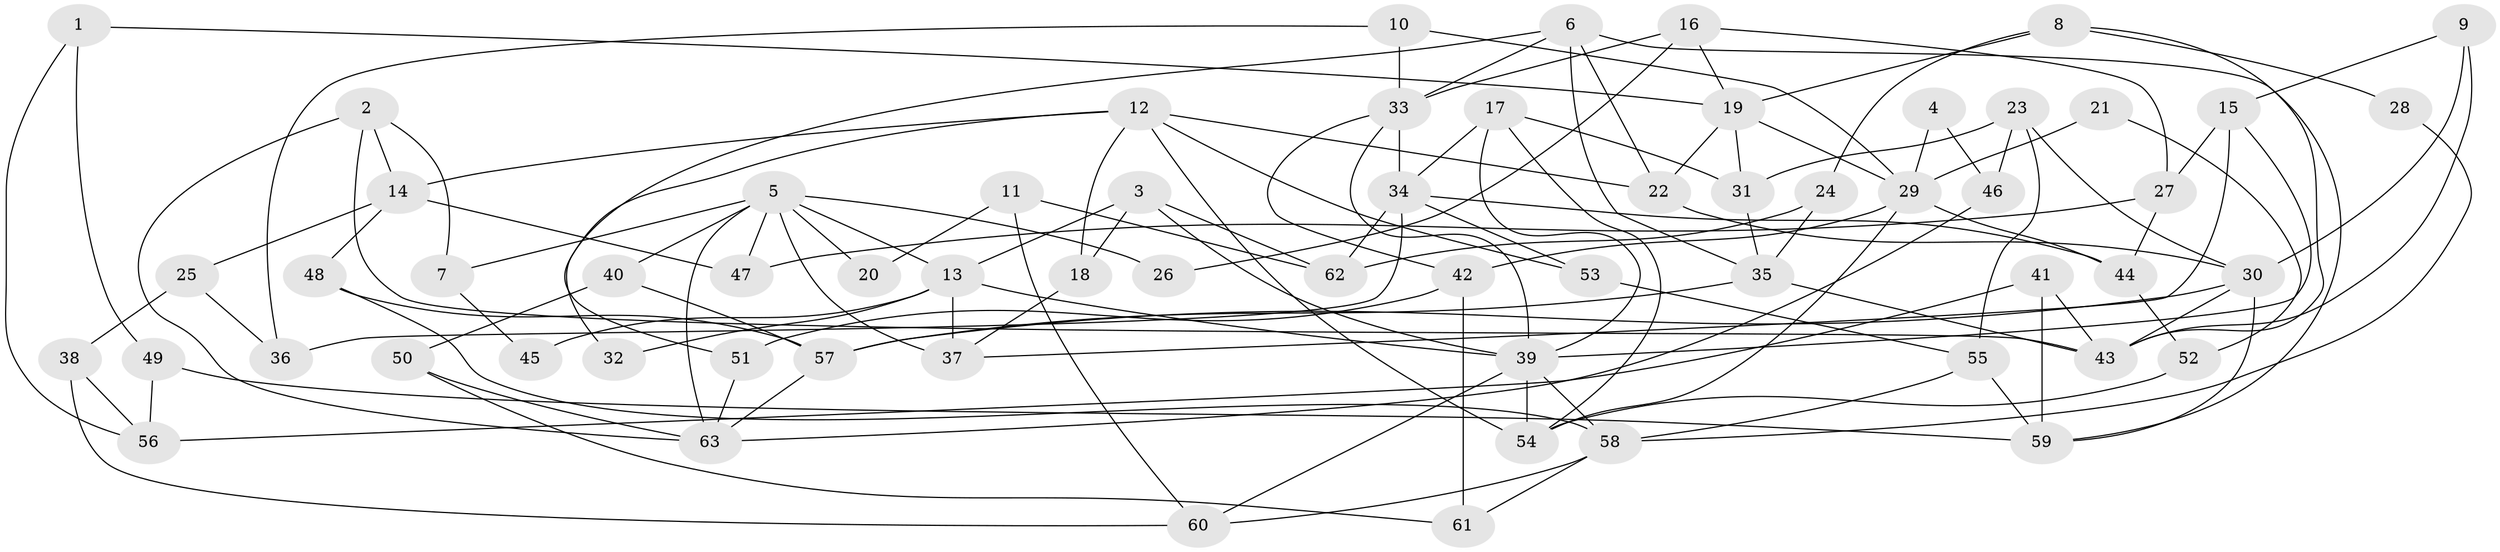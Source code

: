 // coarse degree distribution, {2: 0.075, 7: 0.15, 5: 0.175, 8: 0.075, 3: 0.175, 4: 0.2, 6: 0.125, 10: 0.025}
// Generated by graph-tools (version 1.1) at 2025/24/03/03/25 07:24:03]
// undirected, 63 vertices, 126 edges
graph export_dot {
graph [start="1"]
  node [color=gray90,style=filled];
  1;
  2;
  3;
  4;
  5;
  6;
  7;
  8;
  9;
  10;
  11;
  12;
  13;
  14;
  15;
  16;
  17;
  18;
  19;
  20;
  21;
  22;
  23;
  24;
  25;
  26;
  27;
  28;
  29;
  30;
  31;
  32;
  33;
  34;
  35;
  36;
  37;
  38;
  39;
  40;
  41;
  42;
  43;
  44;
  45;
  46;
  47;
  48;
  49;
  50;
  51;
  52;
  53;
  54;
  55;
  56;
  57;
  58;
  59;
  60;
  61;
  62;
  63;
  1 -- 56;
  1 -- 19;
  1 -- 49;
  2 -- 43;
  2 -- 63;
  2 -- 7;
  2 -- 14;
  3 -- 39;
  3 -- 13;
  3 -- 18;
  3 -- 62;
  4 -- 46;
  4 -- 29;
  5 -- 37;
  5 -- 47;
  5 -- 7;
  5 -- 13;
  5 -- 20;
  5 -- 26;
  5 -- 40;
  5 -- 63;
  6 -- 59;
  6 -- 22;
  6 -- 33;
  6 -- 35;
  6 -- 51;
  7 -- 45;
  8 -- 43;
  8 -- 19;
  8 -- 24;
  8 -- 28;
  9 -- 30;
  9 -- 43;
  9 -- 15;
  10 -- 29;
  10 -- 33;
  10 -- 36;
  11 -- 60;
  11 -- 62;
  11 -- 20;
  12 -- 54;
  12 -- 14;
  12 -- 18;
  12 -- 22;
  12 -- 32;
  12 -- 53;
  13 -- 39;
  13 -- 32;
  13 -- 37;
  13 -- 45;
  14 -- 48;
  14 -- 25;
  14 -- 47;
  15 -- 37;
  15 -- 27;
  15 -- 39;
  16 -- 19;
  16 -- 27;
  16 -- 26;
  16 -- 33;
  17 -- 39;
  17 -- 34;
  17 -- 31;
  17 -- 54;
  18 -- 37;
  19 -- 22;
  19 -- 29;
  19 -- 31;
  21 -- 52;
  21 -- 29;
  22 -- 30;
  23 -- 30;
  23 -- 31;
  23 -- 46;
  23 -- 55;
  24 -- 35;
  24 -- 62;
  25 -- 36;
  25 -- 38;
  27 -- 44;
  27 -- 47;
  28 -- 58;
  29 -- 54;
  29 -- 42;
  29 -- 44;
  30 -- 59;
  30 -- 57;
  30 -- 43;
  31 -- 35;
  33 -- 34;
  33 -- 39;
  33 -- 42;
  34 -- 62;
  34 -- 36;
  34 -- 44;
  34 -- 53;
  35 -- 43;
  35 -- 57;
  38 -- 60;
  38 -- 56;
  39 -- 54;
  39 -- 58;
  39 -- 60;
  40 -- 57;
  40 -- 50;
  41 -- 56;
  41 -- 43;
  41 -- 59;
  42 -- 61;
  42 -- 51;
  44 -- 52;
  46 -- 63;
  48 -- 58;
  48 -- 57;
  49 -- 59;
  49 -- 56;
  50 -- 63;
  50 -- 61;
  51 -- 63;
  52 -- 54;
  53 -- 55;
  55 -- 58;
  55 -- 59;
  57 -- 63;
  58 -- 60;
  58 -- 61;
}
